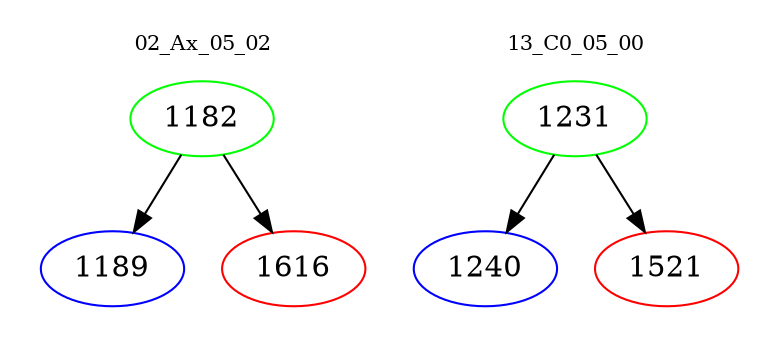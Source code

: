 digraph{
subgraph cluster_0 {
color = white
label = "02_Ax_05_02";
fontsize=10;
T0_1182 [label="1182", color="green"]
T0_1182 -> T0_1189 [color="black"]
T0_1189 [label="1189", color="blue"]
T0_1182 -> T0_1616 [color="black"]
T0_1616 [label="1616", color="red"]
}
subgraph cluster_1 {
color = white
label = "13_C0_05_00";
fontsize=10;
T1_1231 [label="1231", color="green"]
T1_1231 -> T1_1240 [color="black"]
T1_1240 [label="1240", color="blue"]
T1_1231 -> T1_1521 [color="black"]
T1_1521 [label="1521", color="red"]
}
}
